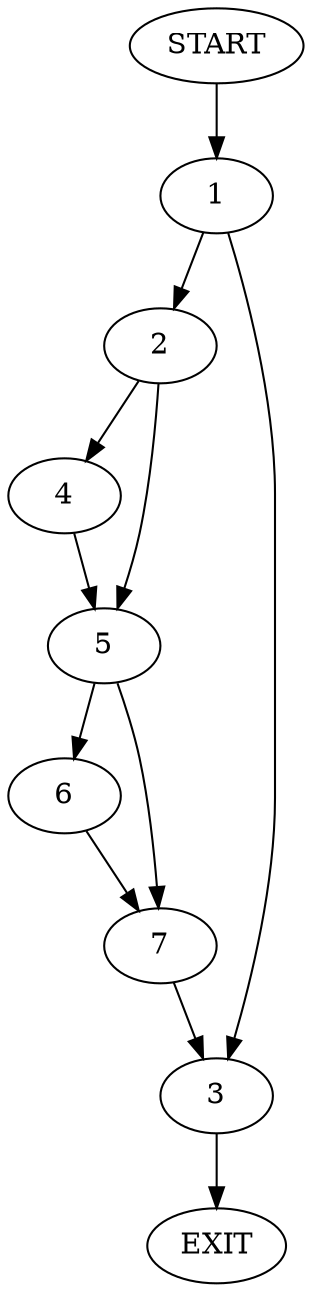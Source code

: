 digraph {
0 [label="START"]
8 [label="EXIT"]
0 -> 1
1 -> 2
1 -> 3
2 -> 4
2 -> 5
3 -> 8
4 -> 5
5 -> 6
5 -> 7
6 -> 7
7 -> 3
}
